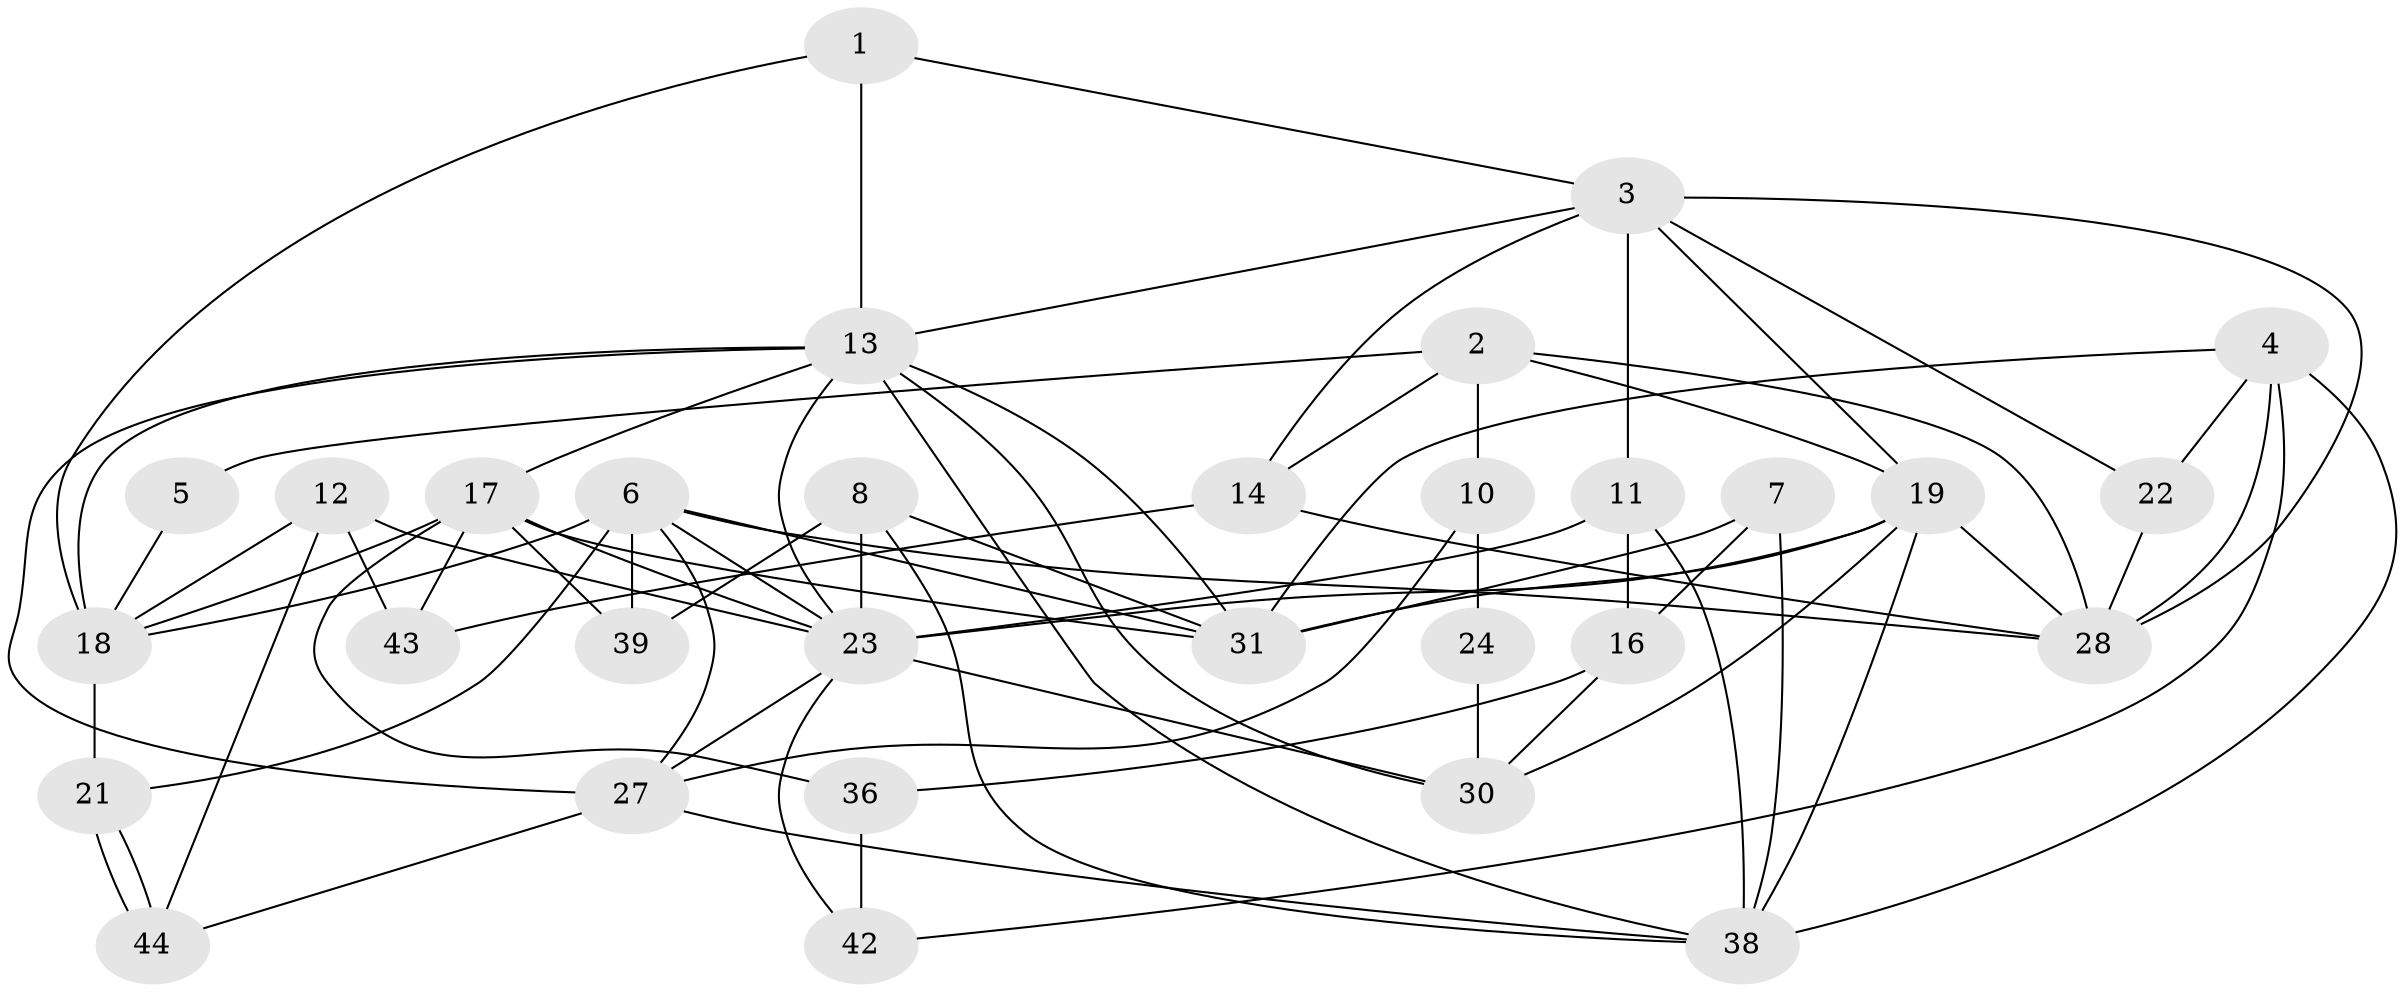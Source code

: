 // original degree distribution, {3: 0.3333333333333333, 6: 0.13725490196078433, 5: 0.09803921568627451, 4: 0.29411764705882354, 2: 0.09803921568627451, 9: 0.0196078431372549, 7: 0.0196078431372549}
// Generated by graph-tools (version 1.1) at 2025/42/03/06/25 10:42:00]
// undirected, 31 vertices, 76 edges
graph export_dot {
graph [start="1"]
  node [color=gray90,style=filled];
  1;
  2 [super="+29"];
  3 [super="+26"];
  4 [super="+9"];
  5;
  6 [super="+15"];
  7;
  8;
  10 [super="+41"];
  11;
  12;
  13 [super="+40"];
  14;
  16 [super="+34"];
  17 [super="+37"];
  18 [super="+20"];
  19 [super="+47"];
  21 [super="+25"];
  22;
  23 [super="+45"];
  24;
  27 [super="+32"];
  28 [super="+49"];
  30 [super="+35"];
  31 [super="+33"];
  36 [super="+50"];
  38 [super="+48"];
  39 [super="+46"];
  42;
  43;
  44 [super="+51"];
  1 -- 18;
  1 -- 3;
  1 -- 13;
  2 -- 14;
  2 -- 5;
  2 -- 10 [weight=2];
  2 -- 19;
  2 -- 28;
  3 -- 19;
  3 -- 11;
  3 -- 22;
  3 -- 28;
  3 -- 14;
  3 -- 13;
  4 -- 22;
  4 -- 38;
  4 -- 28;
  4 -- 42;
  4 -- 31;
  5 -- 18;
  6 -- 18;
  6 -- 28;
  6 -- 39 [weight=2];
  6 -- 23;
  6 -- 21;
  6 -- 27;
  6 -- 31;
  7 -- 31;
  7 -- 38;
  7 -- 16;
  8 -- 23;
  8 -- 31;
  8 -- 38;
  8 -- 39;
  10 -- 24;
  10 -- 27;
  11 -- 23;
  11 -- 16 [weight=2];
  11 -- 38;
  12 -- 43;
  12 -- 23;
  12 -- 44;
  12 -- 18;
  13 -- 18;
  13 -- 38;
  13 -- 27;
  13 -- 17;
  13 -- 23;
  13 -- 30;
  13 -- 31;
  14 -- 43;
  14 -- 28;
  16 -- 36;
  16 -- 30;
  17 -- 39;
  17 -- 43;
  17 -- 18;
  17 -- 36;
  17 -- 23;
  17 -- 31;
  18 -- 21;
  19 -- 23;
  19 -- 31;
  19 -- 28;
  19 -- 38;
  19 -- 30;
  21 -- 44;
  21 -- 44;
  22 -- 28;
  23 -- 42;
  23 -- 27;
  23 -- 30;
  24 -- 30;
  27 -- 38;
  27 -- 44;
  36 -- 42;
}
